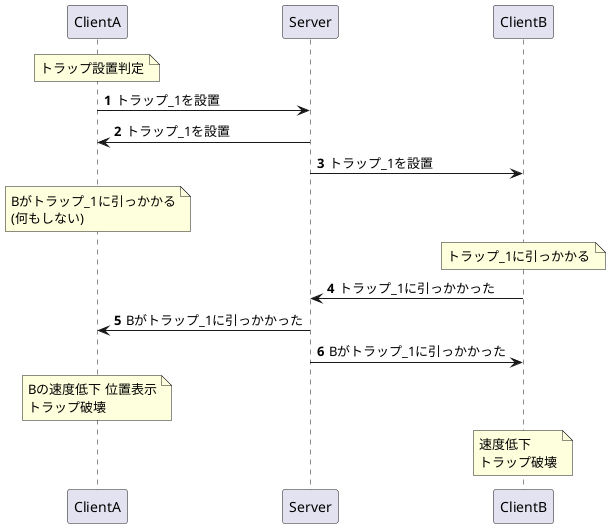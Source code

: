 @startuml
'トラップ設置シーケンス図

participant ClientA
participant Server
participant ClientB

autonumber
note over ClientA
トラップ設置判定
end note
ClientA -> Server : トラップ_1を設置
ClientA <- Server : トラップ_1を設置
ClientB <- Server : トラップ_1を設置

note over ClientA
Bがトラップ_1に引っかかる
(何もしない)
end note

note over ClientB
トラップ_1に引っかかる
end note

ClientB -> Server : トラップ_1に引っかかった

ClientA <- Server : Bがトラップ_1に引っかかった
ClientB <- Server : Bがトラップ_1に引っかかった

note over ClientA
Bの速度低下 位置表示
トラップ破壊
end note

note over ClientB
速度低下
トラップ破壊
end note

@enduml